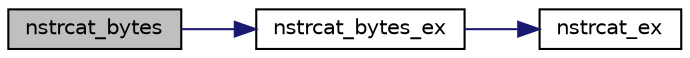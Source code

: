 digraph G
{
  edge [fontname="Helvetica",fontsize="10",labelfontname="Helvetica",labelfontsize="10"];
  node [fontname="Helvetica",fontsize="10",shape=record];
  rankdir=LR;
  Node1 [label="nstrcat_bytes",height=0.2,width=0.4,color="black", fillcolor="grey75", style="filled" fontcolor="black"];
  Node1 -> Node2 [color="midnightblue",fontsize="10",style="solid",fontname="Helvetica"];
  Node2 [label="nstrcat_bytes_ex",height=0.2,width=0.4,color="black", fillcolor="white", style="filled",URL="$group___n___s_t_r.html#ga4e862f3b3b1b0f04d0cc455a3f260e15",tooltip="Append data into N_STR using internal N_STR size and cursor position. Wrapper to nstrcat_ex, with resize_flag on and a block size one byte higher than size."];
  Node2 -> Node3 [color="midnightblue",fontsize="10",style="solid",fontname="Helvetica"];
  Node3 [label="nstrcat_ex",height=0.2,width=0.4,color="black", fillcolor="white", style="filled",URL="$group___n___s_t_r.html#gae7327b1afe9e61cff503e8eecc2e9fe7",tooltip="Append data into N_STR using internal N_STR size and cursor position."];
}
